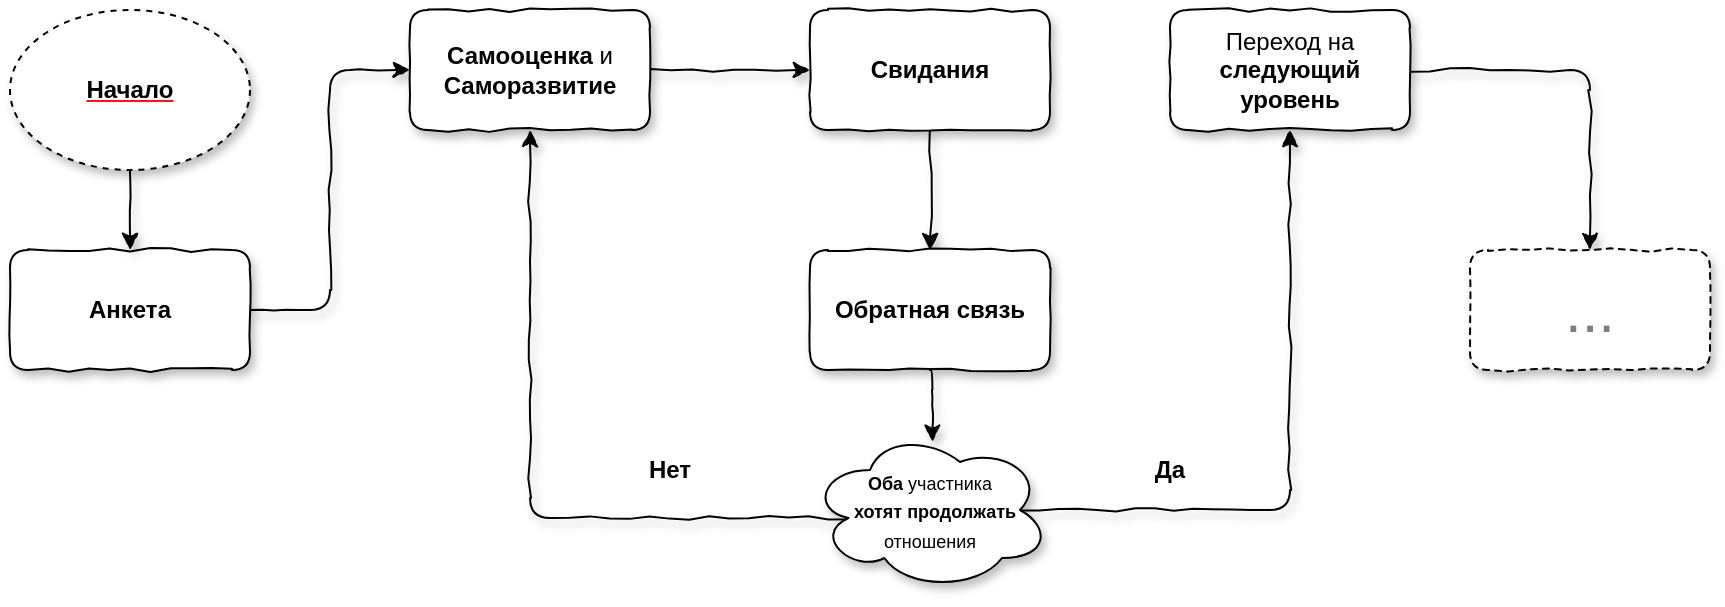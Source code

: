 <mxfile version="10.8.0" type="device"><diagram name="Page-1" id="8ce9d11a-91a2-4d17-14d8-a56ed91bf033"><mxGraphModel dx="1010" dy="550" grid="1" gridSize="10" guides="1" tooltips="1" connect="1" arrows="1" fold="1" page="1" pageScale="1" pageWidth="1100" pageHeight="850" background="#ffffff" math="0" shadow="0"><root><mxCell id="0"/><mxCell id="1" parent="0"/><mxCell id="dcDI35hpXF3rc3k9azvm-3" value="" style="edgeStyle=orthogonalEdgeStyle;rounded=1;orthogonalLoop=1;jettySize=auto;html=1;comic=1;shadow=1;" parent="1" source="dcDI35hpXF3rc3k9azvm-1" target="dcDI35hpXF3rc3k9azvm-2" edge="1"><mxGeometry relative="1" as="geometry"><Array as="points"><mxPoint x="180" y="170"/><mxPoint x="180" y="50"/></Array></mxGeometry></mxCell><mxCell id="dcDI35hpXF3rc3k9azvm-1" value="Анкета&lt;br&gt;" style="rounded=1;whiteSpace=wrap;html=1;shadow=1;comic=1;fontStyle=1;fontFamily=Helvetica;" parent="1" vertex="1"><mxGeometry x="20" y="140" width="120" height="60" as="geometry"/></mxCell><mxCell id="dcDI35hpXF3rc3k9azvm-5" value="" style="edgeStyle=orthogonalEdgeStyle;rounded=1;orthogonalLoop=1;jettySize=auto;html=1;shadow=1;comic=1;" parent="1" source="dcDI35hpXF3rc3k9azvm-2" target="dcDI35hpXF3rc3k9azvm-4" edge="1"><mxGeometry relative="1" as="geometry"/></mxCell><mxCell id="dcDI35hpXF3rc3k9azvm-2" value="&lt;b&gt;Самооценка&lt;/b&gt; и &lt;b&gt;Саморазвитие&lt;/b&gt;&lt;br&gt;" style="rounded=1;whiteSpace=wrap;html=1;shadow=1;comic=1;fontFamily=Helvetica;" parent="1" vertex="1"><mxGeometry x="220" y="20" width="120" height="60" as="geometry"/></mxCell><mxCell id="dcDI35hpXF3rc3k9azvm-7" value="" style="edgeStyle=orthogonalEdgeStyle;rounded=1;orthogonalLoop=1;jettySize=auto;html=1;shadow=1;comic=1;" parent="1" source="dcDI35hpXF3rc3k9azvm-4" target="dcDI35hpXF3rc3k9azvm-6" edge="1"><mxGeometry relative="1" as="geometry"/></mxCell><mxCell id="dcDI35hpXF3rc3k9azvm-4" value="&lt;b&gt;Свидания&lt;/b&gt;" style="rounded=1;whiteSpace=wrap;html=1;shadow=1;comic=1;fontFamily=Helvetica;" parent="1" vertex="1"><mxGeometry x="420" y="20" width="120" height="60" as="geometry"/></mxCell><mxCell id="dcDI35hpXF3rc3k9azvm-9" value="" style="edgeStyle=orthogonalEdgeStyle;rounded=1;orthogonalLoop=1;jettySize=auto;html=1;exitX=0.875;exitY=0.5;exitDx=0;exitDy=0;exitPerimeter=0;shadow=1;comic=1;" parent="1" source="dcDI35hpXF3rc3k9azvm-12" target="dcDI35hpXF3rc3k9azvm-8" edge="1"><mxGeometry relative="1" as="geometry"><Array as="points"><mxPoint x="660" y="270"/></Array></mxGeometry></mxCell><mxCell id="dcDI35hpXF3rc3k9azvm-11" value="" style="edgeStyle=orthogonalEdgeStyle;rounded=1;orthogonalLoop=1;jettySize=auto;html=1;entryX=0.5;entryY=1;entryDx=0;entryDy=0;exitX=0.16;exitY=0.55;exitDx=0;exitDy=0;exitPerimeter=0;shadow=1;comic=1;" parent="1" source="dcDI35hpXF3rc3k9azvm-12" target="dcDI35hpXF3rc3k9azvm-2" edge="1"><mxGeometry relative="1" as="geometry"/></mxCell><mxCell id="dcDI35hpXF3rc3k9azvm-18" style="edgeStyle=orthogonalEdgeStyle;rounded=1;orthogonalLoop=1;jettySize=auto;html=1;exitX=0.5;exitY=1;exitDx=0;exitDy=0;entryX=0.51;entryY=0.073;entryDx=0;entryDy=0;entryPerimeter=0;shadow=1;comic=1;" parent="1" source="dcDI35hpXF3rc3k9azvm-6" target="dcDI35hpXF3rc3k9azvm-12" edge="1"><mxGeometry relative="1" as="geometry"/></mxCell><mxCell id="dcDI35hpXF3rc3k9azvm-6" value="&lt;b&gt;Обратная связь&lt;/b&gt;" style="rounded=1;whiteSpace=wrap;html=1;shadow=1;comic=1;fontFamily=Helvetica;" parent="1" vertex="1"><mxGeometry x="420" y="140" width="120" height="60" as="geometry"/></mxCell><mxCell id="dcDI35hpXF3rc3k9azvm-22" value="" style="edgeStyle=orthogonalEdgeStyle;rounded=1;orthogonalLoop=1;jettySize=auto;html=1;shadow=1;comic=1;" parent="1" source="dcDI35hpXF3rc3k9azvm-8" target="dcDI35hpXF3rc3k9azvm-21" edge="1"><mxGeometry relative="1" as="geometry"/></mxCell><mxCell id="dcDI35hpXF3rc3k9azvm-8" value="Переход на &lt;b&gt;следующий уровень&lt;/b&gt;" style="rounded=1;whiteSpace=wrap;html=1;shadow=1;comic=1;fontFamily=Helvetica;" parent="1" vertex="1"><mxGeometry x="600" y="20" width="120" height="60" as="geometry"/></mxCell><mxCell id="dcDI35hpXF3rc3k9azvm-21" value="..." style="rounded=1;whiteSpace=wrap;shadow=1;comic=1;textOpacity=50;fontSize=30;dashed=1;" parent="1" vertex="1"><mxGeometry x="750" y="140" width="120" height="60" as="geometry"/></mxCell><mxCell id="dcDI35hpXF3rc3k9azvm-12" value="&lt;font style=&quot;font-size: 9px&quot;&gt;&lt;b&gt;Оба&lt;/b&gt; участника &lt;br&gt;&lt;b&gt;&amp;nbsp; хотят продолжать&lt;/b&gt; отношения&lt;/font&gt;" style="ellipse;shape=cloud;whiteSpace=wrap;html=1;rounded=1;shadow=1;comic=1;fontFamily=Helvetica;" parent="1" vertex="1"><mxGeometry x="420" y="230" width="120" height="80" as="geometry"/></mxCell><mxCell id="dcDI35hpXF3rc3k9azvm-16" value="Нет" style="text;html=1;strokeColor=none;fillColor=none;align=center;verticalAlign=middle;whiteSpace=wrap;rounded=0;shadow=1;comic=1;fontStyle=1;fontFamily=Helvetica;" parent="1" vertex="1"><mxGeometry x="330" y="240" width="40" height="20" as="geometry"/></mxCell><mxCell id="dcDI35hpXF3rc3k9azvm-17" value="Да" style="text;html=1;strokeColor=none;fillColor=none;align=center;verticalAlign=middle;whiteSpace=wrap;rounded=0;shadow=1;comic=1;fontStyle=1;fontFamily=Helvetica;" parent="1" vertex="1"><mxGeometry x="580" y="240" width="40" height="20" as="geometry"/></mxCell><mxCell id="dcDI35hpXF3rc3k9azvm-20" value="" style="edgeStyle=orthogonalEdgeStyle;rounded=1;orthogonalLoop=1;jettySize=auto;html=1;shadow=1;comic=1;" parent="1" source="dcDI35hpXF3rc3k9azvm-19" target="dcDI35hpXF3rc3k9azvm-1" edge="1"><mxGeometry relative="1" as="geometry"/></mxCell><mxCell id="dcDI35hpXF3rc3k9azvm-19" value="&lt;span&gt;&lt;font color=&quot;#000000&quot;&gt;Начало&lt;/font&gt;&lt;/span&gt;" style="ellipse;whiteSpace=wrap;html=1;rounded=1;shadow=1;comic=1;fontColor=#FF150D;labelBackgroundColor=none;labelBorderColor=none;fontFamily=Helvetica;horizontal=1;fontStyle=5;verticalAlign=middle;dashed=1;" parent="1" vertex="1"><mxGeometry x="20" y="20" width="120" height="80" as="geometry"/></mxCell></root></mxGraphModel></diagram></mxfile>